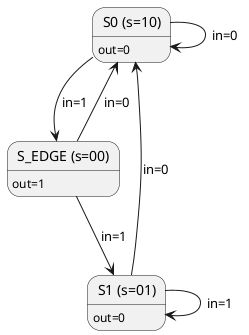 @startuml
hide empty description

state "S0 (s=10)" as s0 : out=0
state "S1 (s=01)" as s1 : out=0
state "S_EDGE (s=00)" as s_edge : out=1

s0 --> s0 : in=0
s0 --> s_edge : in=1
s_edge --> s0 : in=0
s_edge --> s1 : in=1
s1 --> s1 : in=1
s1 --> s0 : in=0
@enduml
